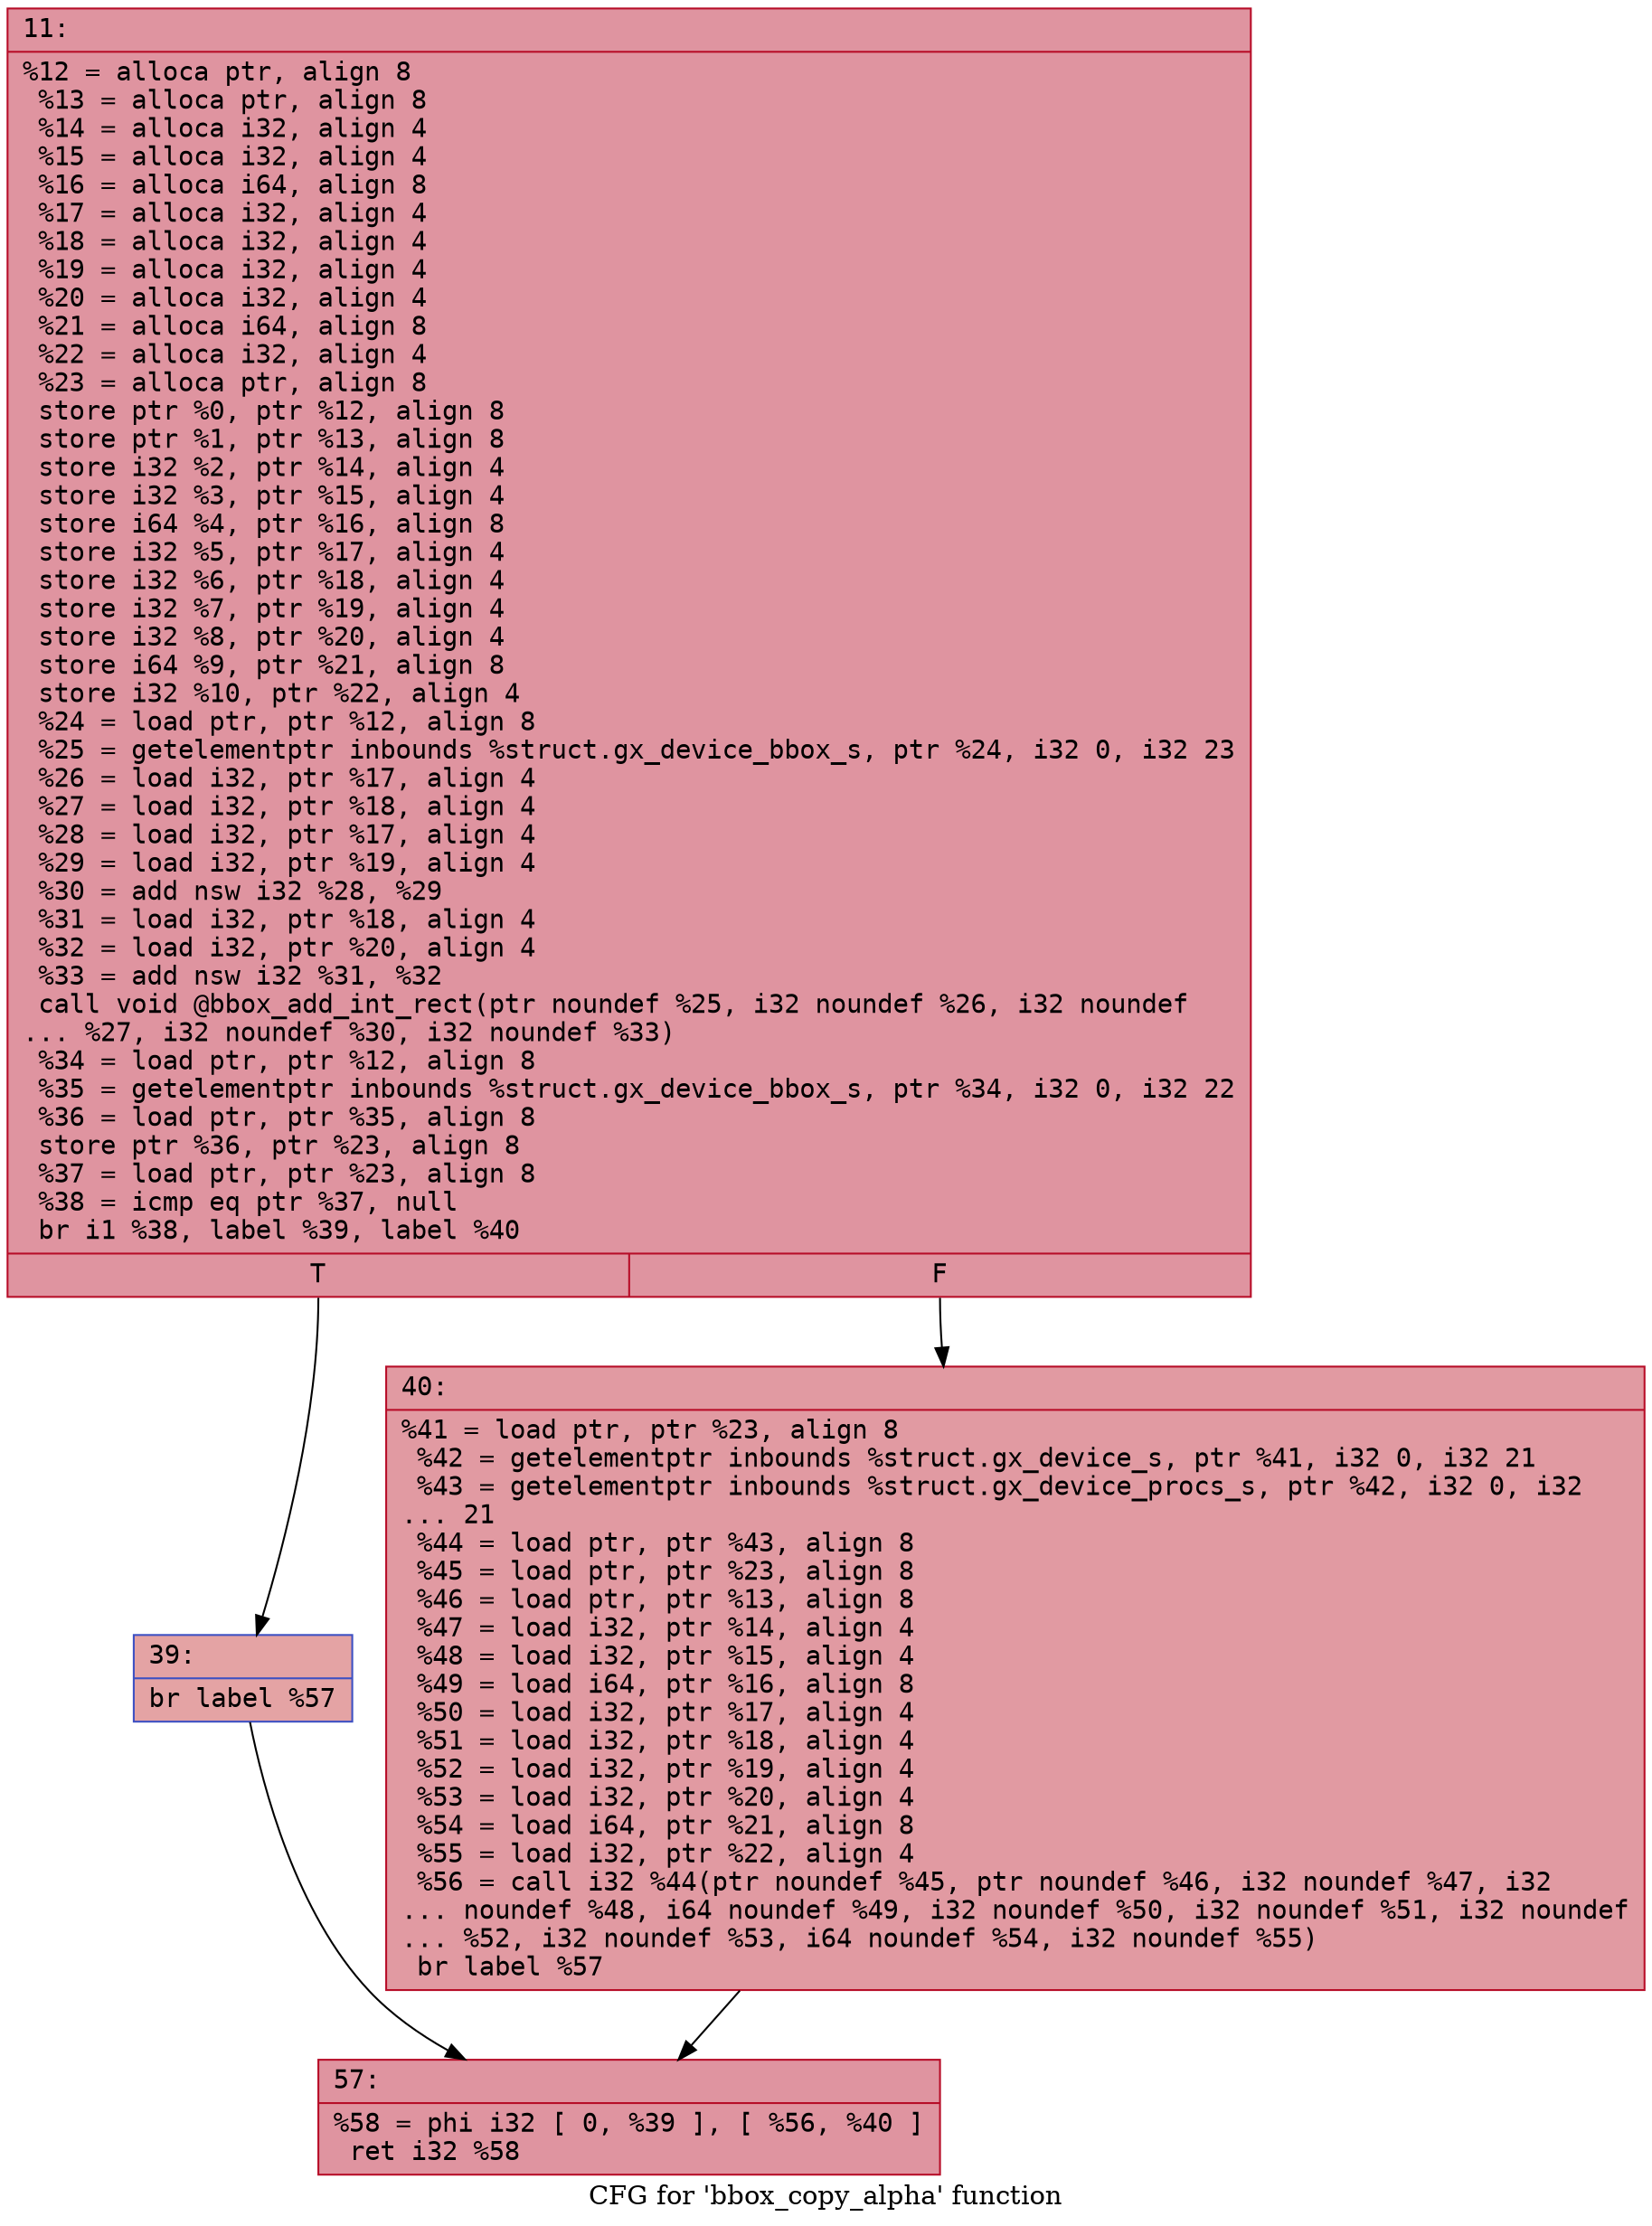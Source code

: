 digraph "CFG for 'bbox_copy_alpha' function" {
	label="CFG for 'bbox_copy_alpha' function";

	Node0x60000323f9d0 [shape=record,color="#b70d28ff", style=filled, fillcolor="#b70d2870" fontname="Courier",label="{11:\l|  %12 = alloca ptr, align 8\l  %13 = alloca ptr, align 8\l  %14 = alloca i32, align 4\l  %15 = alloca i32, align 4\l  %16 = alloca i64, align 8\l  %17 = alloca i32, align 4\l  %18 = alloca i32, align 4\l  %19 = alloca i32, align 4\l  %20 = alloca i32, align 4\l  %21 = alloca i64, align 8\l  %22 = alloca i32, align 4\l  %23 = alloca ptr, align 8\l  store ptr %0, ptr %12, align 8\l  store ptr %1, ptr %13, align 8\l  store i32 %2, ptr %14, align 4\l  store i32 %3, ptr %15, align 4\l  store i64 %4, ptr %16, align 8\l  store i32 %5, ptr %17, align 4\l  store i32 %6, ptr %18, align 4\l  store i32 %7, ptr %19, align 4\l  store i32 %8, ptr %20, align 4\l  store i64 %9, ptr %21, align 8\l  store i32 %10, ptr %22, align 4\l  %24 = load ptr, ptr %12, align 8\l  %25 = getelementptr inbounds %struct.gx_device_bbox_s, ptr %24, i32 0, i32 23\l  %26 = load i32, ptr %17, align 4\l  %27 = load i32, ptr %18, align 4\l  %28 = load i32, ptr %17, align 4\l  %29 = load i32, ptr %19, align 4\l  %30 = add nsw i32 %28, %29\l  %31 = load i32, ptr %18, align 4\l  %32 = load i32, ptr %20, align 4\l  %33 = add nsw i32 %31, %32\l  call void @bbox_add_int_rect(ptr noundef %25, i32 noundef %26, i32 noundef\l... %27, i32 noundef %30, i32 noundef %33)\l  %34 = load ptr, ptr %12, align 8\l  %35 = getelementptr inbounds %struct.gx_device_bbox_s, ptr %34, i32 0, i32 22\l  %36 = load ptr, ptr %35, align 8\l  store ptr %36, ptr %23, align 8\l  %37 = load ptr, ptr %23, align 8\l  %38 = icmp eq ptr %37, null\l  br i1 %38, label %39, label %40\l|{<s0>T|<s1>F}}"];
	Node0x60000323f9d0:s0 -> Node0x60000323fa20[tooltip="11 -> 39\nProbability 37.50%" ];
	Node0x60000323f9d0:s1 -> Node0x60000323fa70[tooltip="11 -> 40\nProbability 62.50%" ];
	Node0x60000323fa20 [shape=record,color="#3d50c3ff", style=filled, fillcolor="#c32e3170" fontname="Courier",label="{39:\l|  br label %57\l}"];
	Node0x60000323fa20 -> Node0x60000323fac0[tooltip="39 -> 57\nProbability 100.00%" ];
	Node0x60000323fa70 [shape=record,color="#b70d28ff", style=filled, fillcolor="#bb1b2c70" fontname="Courier",label="{40:\l|  %41 = load ptr, ptr %23, align 8\l  %42 = getelementptr inbounds %struct.gx_device_s, ptr %41, i32 0, i32 21\l  %43 = getelementptr inbounds %struct.gx_device_procs_s, ptr %42, i32 0, i32\l... 21\l  %44 = load ptr, ptr %43, align 8\l  %45 = load ptr, ptr %23, align 8\l  %46 = load ptr, ptr %13, align 8\l  %47 = load i32, ptr %14, align 4\l  %48 = load i32, ptr %15, align 4\l  %49 = load i64, ptr %16, align 8\l  %50 = load i32, ptr %17, align 4\l  %51 = load i32, ptr %18, align 4\l  %52 = load i32, ptr %19, align 4\l  %53 = load i32, ptr %20, align 4\l  %54 = load i64, ptr %21, align 8\l  %55 = load i32, ptr %22, align 4\l  %56 = call i32 %44(ptr noundef %45, ptr noundef %46, i32 noundef %47, i32\l... noundef %48, i64 noundef %49, i32 noundef %50, i32 noundef %51, i32 noundef\l... %52, i32 noundef %53, i64 noundef %54, i32 noundef %55)\l  br label %57\l}"];
	Node0x60000323fa70 -> Node0x60000323fac0[tooltip="40 -> 57\nProbability 100.00%" ];
	Node0x60000323fac0 [shape=record,color="#b70d28ff", style=filled, fillcolor="#b70d2870" fontname="Courier",label="{57:\l|  %58 = phi i32 [ 0, %39 ], [ %56, %40 ]\l  ret i32 %58\l}"];
}
